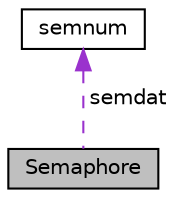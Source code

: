 digraph "Semaphore"
{
  edge [fontname="Helvetica",fontsize="10",labelfontname="Helvetica",labelfontsize="10"];
  node [fontname="Helvetica",fontsize="10",shape=record];
  Node1 [label="Semaphore",height=0.2,width=0.4,color="black", fillcolor="grey75", style="filled", fontcolor="black"];
  Node2 -> Node1 [dir="back",color="darkorchid3",fontsize="10",style="dashed",label=" semdat" ,fontname="Helvetica"];
  Node2 [label="semnum",height=0.2,width=0.4,color="black", fillcolor="white", style="filled",URL="$unionsemnum.html"];
}
